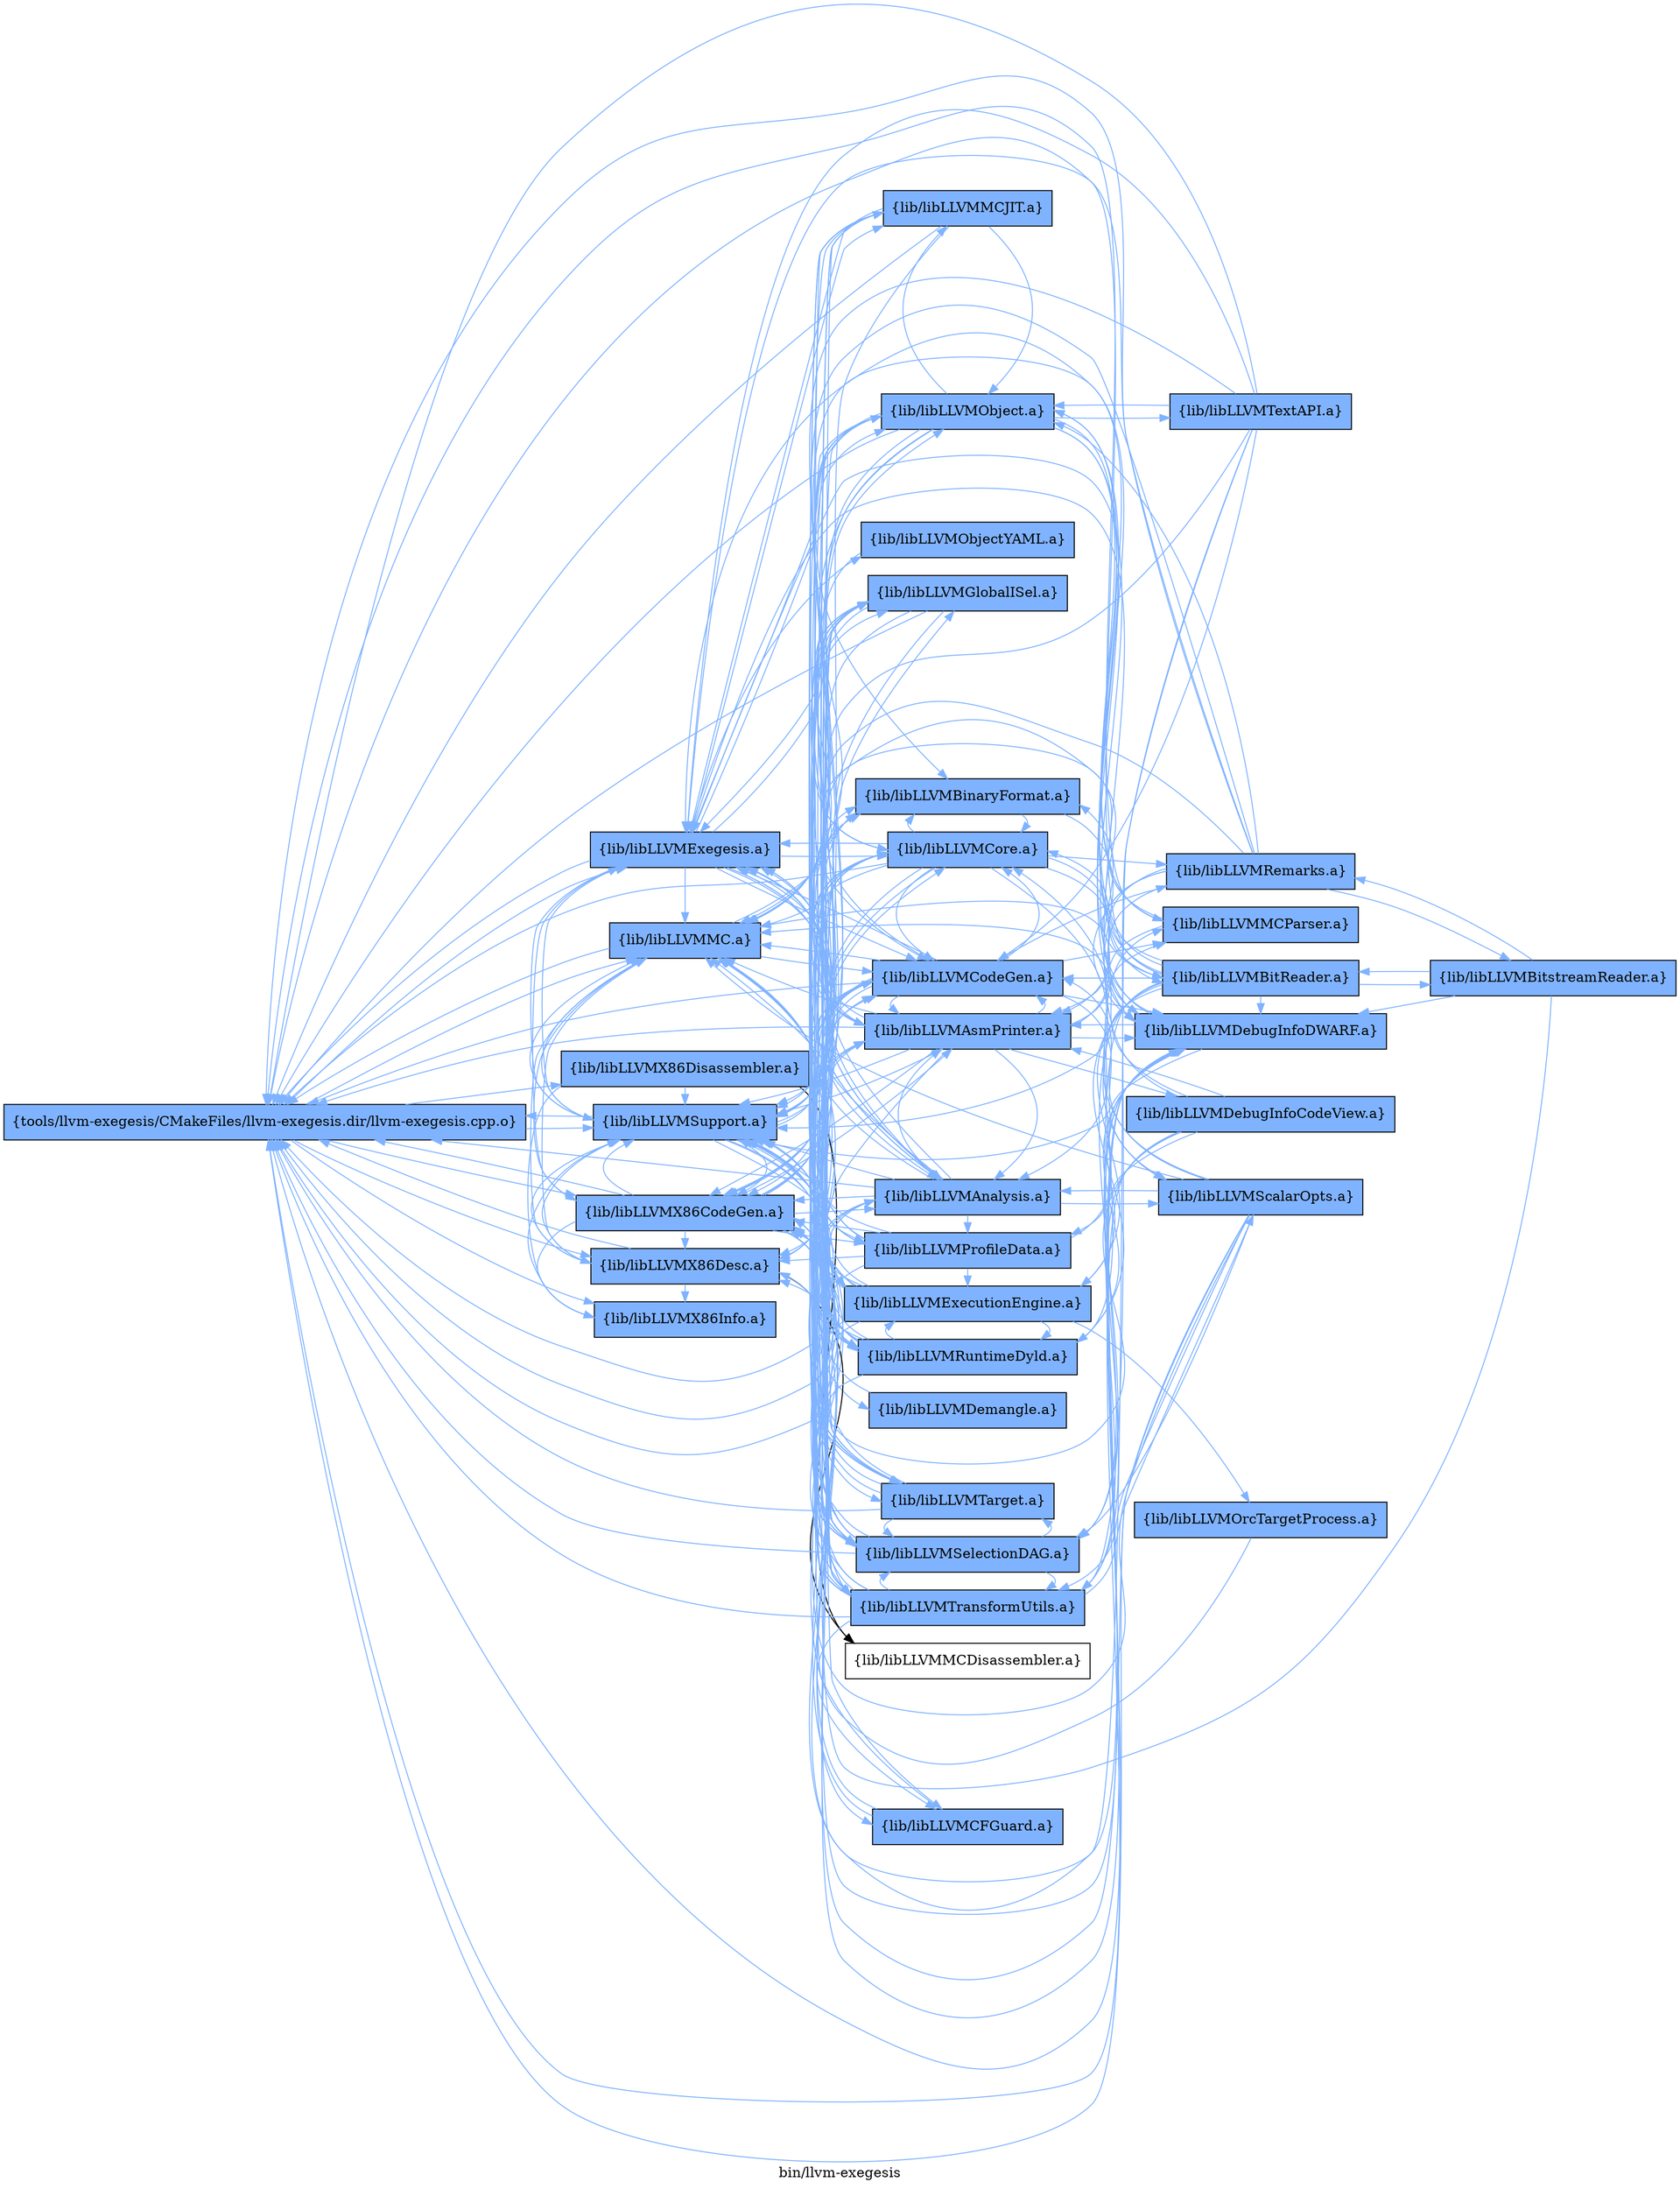digraph "bin/llvm-exegesis" {
	label="bin/llvm-exegesis";
	rankdir=LR;
	{ rank=same; Node0x55b4449ebfc8;  }
	{ rank=same; Node0x55b4449d17b8; Node0x55b4449d2118; Node0x55b4449d2618; Node0x55b4449ce1f8; Node0x55b4449ce518; Node0x55b4449cea18; Node0x55b4449cefb8;  }
	{ rank=same; Node0x55b4449de918; Node0x55b4449ef038; Node0x55b4449cfe18; Node0x55b4449d45a8; Node0x55b4449dd518; Node0x55b4449d4aa8; Node0x55b4449d4ff8; Node0x55b4449dbb28; Node0x55b4449e7d38; Node0x55b4449d7a28; Node0x55b4449d40a8; Node0x55b4449eaad8; Node0x55b4449d5d18; Node0x55b4449e7838; Node0x55b4449e8058; Node0x55b4449e6ca8; Node0x55b4449e8ff8; Node0x55b4449ef4e8;  }
	{ rank=same; Node0x55b4449d5c78; Node0x55b4449d1cb8; Node0x55b4449d5368; Node0x55b4449dee18; Node0x55b4449d3ab8; Node0x55b4449d35b8; Node0x55b4449dbfd8; Node0x55b4449e8af8;  }

	Node0x55b4449ebfc8 [shape=record,shape=box,group=1,style=filled,fillcolor="0.600000 0.5 1",label="{tools/llvm-exegesis/CMakeFiles/llvm-exegesis.dir/llvm-exegesis.cpp.o}"];
	Node0x55b4449ebfc8 -> Node0x55b4449d17b8[color="0.600000 0.5 1"];
	Node0x55b4449ebfc8 -> Node0x55b4449d2118[color="0.600000 0.5 1"];
	Node0x55b4449ebfc8 -> Node0x55b4449d2618[color="0.600000 0.5 1"];
	Node0x55b4449ebfc8 -> Node0x55b4449ce1f8[color="0.600000 0.5 1"];
	Node0x55b4449ebfc8 -> Node0x55b4449ce518[color="0.600000 0.5 1"];
	Node0x55b4449ebfc8 -> Node0x55b4449cea18[color="0.600000 0.5 1"];
	Node0x55b4449ebfc8 -> Node0x55b4449cefb8[color="0.600000 0.5 1"];
	Node0x55b4449d17b8 [shape=record,shape=box,group=1,style=filled,fillcolor="0.600000 0.5 1",label="{lib/libLLVMMC.a}"];
	Node0x55b4449d17b8 -> Node0x55b4449ebfc8[color="0.600000 0.5 1"];
	Node0x55b4449d17b8 -> Node0x55b4449d2118[color="0.600000 0.5 1"];
	Node0x55b4449d17b8 -> Node0x55b4449de918[color="0.600000 0.5 1"];
	Node0x55b4449d17b8 -> Node0x55b4449ce1f8[color="0.600000 0.5 1"];
	Node0x55b4449d17b8 -> Node0x55b4449ef038[color="0.600000 0.5 1"];
	Node0x55b4449d2118 [shape=record,shape=box,group=1,style=filled,fillcolor="0.600000 0.5 1",label="{lib/libLLVMSupport.a}"];
	Node0x55b4449d2118 -> Node0x55b4449d17b8[color="0.600000 0.5 1"];
	Node0x55b4449d2118 -> Node0x55b4449ebfc8[color="0.600000 0.5 1"];
	Node0x55b4449d2118 -> Node0x55b4449d2618[color="0.600000 0.5 1"];
	Node0x55b4449d2118 -> Node0x55b4449ce1f8[color="0.600000 0.5 1"];
	Node0x55b4449d2118 -> Node0x55b4449cefb8[color="0.600000 0.5 1"];
	Node0x55b4449d2118 -> Node0x55b4449cfe18[color="0.600000 0.5 1"];
	Node0x55b4449d2118 -> Node0x55b4449ef038[color="0.600000 0.5 1"];
	Node0x55b4449d2118 -> Node0x55b4449d45a8[color="0.600000 0.5 1"];
	Node0x55b4449d2118 -> Node0x55b4449dd518[color="0.600000 0.5 1"];
	Node0x55b4449d2118 -> Node0x55b4449d4aa8[color="0.600000 0.5 1"];
	Node0x55b4449d2118 -> Node0x55b4449d4ff8[color="0.600000 0.5 1"];
	Node0x55b4449d2618 [shape=record,shape=box,group=1,style=filled,fillcolor="0.600000 0.5 1",label="{lib/libLLVMX86CodeGen.a}"];
	Node0x55b4449d2618 -> Node0x55b4449d17b8[color="0.600000 0.5 1"];
	Node0x55b4449d2618 -> Node0x55b4449d2118[color="0.600000 0.5 1"];
	Node0x55b4449d2618 -> Node0x55b4449ce1f8[color="0.600000 0.5 1"];
	Node0x55b4449d2618 -> Node0x55b4449cea18[color="0.600000 0.5 1"];
	Node0x55b4449d2618 -> Node0x55b4449cfe18[color="0.600000 0.5 1"];
	Node0x55b4449d2618 -> Node0x55b4449ef038[color="0.600000 0.5 1"];
	Node0x55b4449d2618 -> Node0x55b4449dbb28[color="0.600000 0.5 1"];
	Node0x55b4449d2618 -> Node0x55b4449ebfc8[color="0.600000 0.5 1"];
	Node0x55b4449d2618 -> Node0x55b4449e7d38[color="0.600000 0.5 1"];
	Node0x55b4449d2618 -> Node0x55b4449d7a28[color="0.600000 0.5 1"];
	Node0x55b4449d2618 -> Node0x55b4449d40a8[color="0.600000 0.5 1"];
	Node0x55b4449d2618 -> Node0x55b4449eaad8[color="0.600000 0.5 1"];
	Node0x55b4449d2618 -> Node0x55b4449d5d18[color="0.600000 0.5 1"];
	Node0x55b4449d2618 -> Node0x55b4449d4ff8[color="0.600000 0.5 1"];
	Node0x55b4449d2618 -> Node0x55b4449d45a8[color="0.600000 0.5 1"];
	Node0x55b4449ce1f8 [shape=record,shape=box,group=1,style=filled,fillcolor="0.600000 0.5 1",label="{lib/libLLVMX86Desc.a}"];
	Node0x55b4449ce1f8 -> Node0x55b4449ebfc8[color="0.600000 0.5 1"];
	Node0x55b4449ce1f8 -> Node0x55b4449d17b8[color="0.600000 0.5 1"];
	Node0x55b4449ce1f8 -> Node0x55b4449d2118[color="0.600000 0.5 1"];
	Node0x55b4449ce1f8 -> Node0x55b4449cea18[color="0.600000 0.5 1"];
	Node0x55b4449ce1f8 -> Node0x55b4449e7838;
	Node0x55b4449ce1f8 -> Node0x55b4449de918[color="0.600000 0.5 1"];
	Node0x55b4449ce518 [shape=record,shape=box,group=1,style=filled,fillcolor="0.600000 0.5 1",label="{lib/libLLVMX86Disassembler.a}"];
	Node0x55b4449ce518 -> Node0x55b4449d2118[color="0.600000 0.5 1"];
	Node0x55b4449ce518 -> Node0x55b4449cea18[color="0.600000 0.5 1"];
	Node0x55b4449ce518 -> Node0x55b4449e7838;
	Node0x55b4449cea18 [shape=record,shape=box,group=1,style=filled,fillcolor="0.600000 0.5 1",label="{lib/libLLVMX86Info.a}"];
	Node0x55b4449cea18 -> Node0x55b4449d2118[color="0.600000 0.5 1"];
	Node0x55b4449cefb8 [shape=record,shape=box,group=1,style=filled,fillcolor="0.600000 0.5 1",label="{lib/libLLVMExegesis.a}"];
	Node0x55b4449cefb8 -> Node0x55b4449ebfc8[color="0.600000 0.5 1"];
	Node0x55b4449cefb8 -> Node0x55b4449d17b8[color="0.600000 0.5 1"];
	Node0x55b4449cefb8 -> Node0x55b4449d2118[color="0.600000 0.5 1"];
	Node0x55b4449cefb8 -> Node0x55b4449e8058[color="0.600000 0.5 1"];
	Node0x55b4449cefb8 -> Node0x55b4449d2618[color="0.600000 0.5 1"];
	Node0x55b4449cefb8 -> Node0x55b4449eaad8[color="0.600000 0.5 1"];
	Node0x55b4449cefb8 -> Node0x55b4449e6ca8[color="0.600000 0.5 1"];
	Node0x55b4449cefb8 -> Node0x55b4449e8ff8[color="0.600000 0.5 1"];
	Node0x55b4449cefb8 -> Node0x55b4449ef4e8[color="0.600000 0.5 1"];
	Node0x55b4449cefb8 -> Node0x55b4449ef038[color="0.600000 0.5 1"];
	Node0x55b4449cefb8 -> Node0x55b4449d40a8[color="0.600000 0.5 1"];
	Node0x55b4449cefb8 -> Node0x55b4449d4aa8[color="0.600000 0.5 1"];
	Node0x55b4449cefb8 -> Node0x55b4449dbb28[color="0.600000 0.5 1"];
	Node0x55b4449de918 [shape=record,shape=box,group=1,style=filled,fillcolor="0.600000 0.5 1",label="{lib/libLLVMBinaryFormat.a}"];
	Node0x55b4449de918 -> Node0x55b4449dbb28[color="0.600000 0.5 1"];
	Node0x55b4449de918 -> Node0x55b4449d2118[color="0.600000 0.5 1"];
	Node0x55b4449de918 -> Node0x55b4449d5c78[color="0.600000 0.5 1"];
	Node0x55b4449cfe18 [shape=record,shape=box,group=1,style=filled,fillcolor="0.600000 0.5 1",label="{lib/libLLVMAsmPrinter.a}"];
	Node0x55b4449cfe18 -> Node0x55b4449ebfc8[color="0.600000 0.5 1"];
	Node0x55b4449cfe18 -> Node0x55b4449d17b8[color="0.600000 0.5 1"];
	Node0x55b4449cfe18 -> Node0x55b4449d2118[color="0.600000 0.5 1"];
	Node0x55b4449cfe18 -> Node0x55b4449d2618[color="0.600000 0.5 1"];
	Node0x55b4449cfe18 -> Node0x55b4449ce1f8[color="0.600000 0.5 1"];
	Node0x55b4449cfe18 -> Node0x55b4449cefb8[color="0.600000 0.5 1"];
	Node0x55b4449cfe18 -> Node0x55b4449ef038[color="0.600000 0.5 1"];
	Node0x55b4449cfe18 -> Node0x55b4449d7a28[color="0.600000 0.5 1"];
	Node0x55b4449cfe18 -> Node0x55b4449d40a8[color="0.600000 0.5 1"];
	Node0x55b4449cfe18 -> Node0x55b4449dbb28[color="0.600000 0.5 1"];
	Node0x55b4449cfe18 -> Node0x55b4449de918[color="0.600000 0.5 1"];
	Node0x55b4449cfe18 -> Node0x55b4449dee18[color="0.600000 0.5 1"];
	Node0x55b4449cfe18 -> Node0x55b4449d1cb8[color="0.600000 0.5 1"];
	Node0x55b4449cfe18 -> Node0x55b4449d5c78[color="0.600000 0.5 1"];
	Node0x55b4449cfe18 -> Node0x55b4449d3ab8[color="0.600000 0.5 1"];
	Node0x55b4449ef038 [shape=record,shape=box,group=1,style=filled,fillcolor="0.600000 0.5 1",label="{lib/libLLVMCodeGen.a}"];
	Node0x55b4449ef038 -> Node0x55b4449d2118[color="0.600000 0.5 1"];
	Node0x55b4449ef038 -> Node0x55b4449d2618[color="0.600000 0.5 1"];
	Node0x55b4449ef038 -> Node0x55b4449e7d38[color="0.600000 0.5 1"];
	Node0x55b4449ef038 -> Node0x55b4449d40a8[color="0.600000 0.5 1"];
	Node0x55b4449ef038 -> Node0x55b4449dbb28[color="0.600000 0.5 1"];
	Node0x55b4449ef038 -> Node0x55b4449ebfc8[color="0.600000 0.5 1"];
	Node0x55b4449ef038 -> Node0x55b4449d17b8[color="0.600000 0.5 1"];
	Node0x55b4449ef038 -> Node0x55b4449eaad8[color="0.600000 0.5 1"];
	Node0x55b4449ef038 -> Node0x55b4449cfe18[color="0.600000 0.5 1"];
	Node0x55b4449ef038 -> Node0x55b4449cefb8[color="0.600000 0.5 1"];
	Node0x55b4449ef038 -> Node0x55b4449d45a8[color="0.600000 0.5 1"];
	Node0x55b4449ef038 -> Node0x55b4449ce1f8[color="0.600000 0.5 1"];
	Node0x55b4449ef038 -> Node0x55b4449d1cb8[color="0.600000 0.5 1"];
	Node0x55b4449ef038 -> Node0x55b4449d7a28[color="0.600000 0.5 1"];
	Node0x55b4449ef038 -> Node0x55b4449d5c78[color="0.600000 0.5 1"];
	Node0x55b4449ef038 -> Node0x55b4449d4ff8[color="0.600000 0.5 1"];
	Node0x55b4449ef038 -> Node0x55b4449d5368[color="0.600000 0.5 1"];
	Node0x55b4449ef038 -> Node0x55b4449ef4e8[color="0.600000 0.5 1"];
	Node0x55b4449dbb28 [shape=record,shape=box,group=1,style=filled,fillcolor="0.600000 0.5 1",label="{lib/libLLVMCore.a}"];
	Node0x55b4449dbb28 -> Node0x55b4449d2118[color="0.600000 0.5 1"];
	Node0x55b4449dbb28 -> Node0x55b4449ebfc8[color="0.600000 0.5 1"];
	Node0x55b4449dbb28 -> Node0x55b4449d17b8[color="0.600000 0.5 1"];
	Node0x55b4449dbb28 -> Node0x55b4449cfe18[color="0.600000 0.5 1"];
	Node0x55b4449dbb28 -> Node0x55b4449e7d38[color="0.600000 0.5 1"];
	Node0x55b4449dbb28 -> Node0x55b4449ef038[color="0.600000 0.5 1"];
	Node0x55b4449dbb28 -> Node0x55b4449d40a8[color="0.600000 0.5 1"];
	Node0x55b4449dbb28 -> Node0x55b4449de918[color="0.600000 0.5 1"];
	Node0x55b4449dbb28 -> Node0x55b4449d2618[color="0.600000 0.5 1"];
	Node0x55b4449dbb28 -> Node0x55b4449d45a8[color="0.600000 0.5 1"];
	Node0x55b4449dbb28 -> Node0x55b4449cefb8[color="0.600000 0.5 1"];
	Node0x55b4449dbb28 -> Node0x55b4449d5d18[color="0.600000 0.5 1"];
	Node0x55b4449dbb28 -> Node0x55b4449dee18[color="0.600000 0.5 1"];
	Node0x55b4449dbb28 -> Node0x55b4449d35b8[color="0.600000 0.5 1"];
	Node0x55b4449dbb28 -> Node0x55b4449d5c78[color="0.600000 0.5 1"];
	Node0x55b4449dbb28 -> Node0x55b4449d5368[color="0.600000 0.5 1"];
	Node0x55b4449e7d38 [shape=record,shape=box,group=1,style=filled,fillcolor="0.600000 0.5 1",label="{lib/libLLVMSelectionDAG.a}"];
	Node0x55b4449e7d38 -> Node0x55b4449ebfc8[color="0.600000 0.5 1"];
	Node0x55b4449e7d38 -> Node0x55b4449d2118[color="0.600000 0.5 1"];
	Node0x55b4449e7d38 -> Node0x55b4449d2618[color="0.600000 0.5 1"];
	Node0x55b4449e7d38 -> Node0x55b4449eaad8[color="0.600000 0.5 1"];
	Node0x55b4449e7d38 -> Node0x55b4449ef038[color="0.600000 0.5 1"];
	Node0x55b4449e7d38 -> Node0x55b4449d40a8[color="0.600000 0.5 1"];
	Node0x55b4449e7d38 -> Node0x55b4449dbb28[color="0.600000 0.5 1"];
	Node0x55b4449e7d38 -> Node0x55b4449d17b8[color="0.600000 0.5 1"];
	Node0x55b4449e7d38 -> Node0x55b4449cefb8[color="0.600000 0.5 1"];
	Node0x55b4449e7d38 -> Node0x55b4449d5c78[color="0.600000 0.5 1"];
	Node0x55b4449e7d38 -> Node0x55b4449d7a28[color="0.600000 0.5 1"];
	Node0x55b4449e7d38 -> Node0x55b4449d45a8[color="0.600000 0.5 1"];
	Node0x55b4449e7d38 -> Node0x55b4449cfe18[color="0.600000 0.5 1"];
	Node0x55b4449d7a28 [shape=record,shape=box,group=1,style=filled,fillcolor="0.600000 0.5 1",label="{lib/libLLVMTarget.a}"];
	Node0x55b4449d7a28 -> Node0x55b4449d17b8[color="0.600000 0.5 1"];
	Node0x55b4449d7a28 -> Node0x55b4449d2118[color="0.600000 0.5 1"];
	Node0x55b4449d7a28 -> Node0x55b4449d2618[color="0.600000 0.5 1"];
	Node0x55b4449d7a28 -> Node0x55b4449cfe18[color="0.600000 0.5 1"];
	Node0x55b4449d7a28 -> Node0x55b4449dbb28[color="0.600000 0.5 1"];
	Node0x55b4449d7a28 -> Node0x55b4449ebfc8[color="0.600000 0.5 1"];
	Node0x55b4449d7a28 -> Node0x55b4449e7d38[color="0.600000 0.5 1"];
	Node0x55b4449d7a28 -> Node0x55b4449e6ca8[color="0.600000 0.5 1"];
	Node0x55b4449d7a28 -> Node0x55b4449d40a8[color="0.600000 0.5 1"];
	Node0x55b4449d40a8 [shape=record,shape=box,group=1,style=filled,fillcolor="0.600000 0.5 1",label="{lib/libLLVMAnalysis.a}"];
	Node0x55b4449d40a8 -> Node0x55b4449ebfc8[color="0.600000 0.5 1"];
	Node0x55b4449d40a8 -> Node0x55b4449d2118[color="0.600000 0.5 1"];
	Node0x55b4449d40a8 -> Node0x55b4449d2618[color="0.600000 0.5 1"];
	Node0x55b4449d40a8 -> Node0x55b4449dbb28[color="0.600000 0.5 1"];
	Node0x55b4449d40a8 -> Node0x55b4449d17b8[color="0.600000 0.5 1"];
	Node0x55b4449d40a8 -> Node0x55b4449ef038[color="0.600000 0.5 1"];
	Node0x55b4449d40a8 -> Node0x55b4449d45a8[color="0.600000 0.5 1"];
	Node0x55b4449d40a8 -> Node0x55b4449e7d38[color="0.600000 0.5 1"];
	Node0x55b4449d40a8 -> Node0x55b4449cefb8[color="0.600000 0.5 1"];
	Node0x55b4449d40a8 -> Node0x55b4449eaad8[color="0.600000 0.5 1"];
	Node0x55b4449d40a8 -> Node0x55b4449cfe18[color="0.600000 0.5 1"];
	Node0x55b4449d40a8 -> Node0x55b4449d5368[color="0.600000 0.5 1"];
	Node0x55b4449d40a8 -> Node0x55b4449d4ff8[color="0.600000 0.5 1"];
	Node0x55b4449eaad8 [shape=record,shape=box,group=1,style=filled,fillcolor="0.600000 0.5 1",label="{lib/libLLVMGlobalISel.a}"];
	Node0x55b4449eaad8 -> Node0x55b4449d2118[color="0.600000 0.5 1"];
	Node0x55b4449eaad8 -> Node0x55b4449d2618[color="0.600000 0.5 1"];
	Node0x55b4449eaad8 -> Node0x55b4449ef038[color="0.600000 0.5 1"];
	Node0x55b4449eaad8 -> Node0x55b4449dbb28[color="0.600000 0.5 1"];
	Node0x55b4449eaad8 -> Node0x55b4449cefb8[color="0.600000 0.5 1"];
	Node0x55b4449eaad8 -> Node0x55b4449ebfc8[color="0.600000 0.5 1"];
	Node0x55b4449eaad8 -> Node0x55b4449d17b8[color="0.600000 0.5 1"];
	Node0x55b4449eaad8 -> Node0x55b4449cfe18[color="0.600000 0.5 1"];
	Node0x55b4449eaad8 -> Node0x55b4449e7d38[color="0.600000 0.5 1"];
	Node0x55b4449eaad8 -> Node0x55b4449d7a28[color="0.600000 0.5 1"];
	Node0x55b4449eaad8 -> Node0x55b4449d40a8[color="0.600000 0.5 1"];
	Node0x55b4449eaad8 -> Node0x55b4449d45a8[color="0.600000 0.5 1"];
	Node0x55b4449d5d18 [shape=record,shape=box,group=1,style=filled,fillcolor="0.600000 0.5 1",label="{lib/libLLVMCFGuard.a}"];
	Node0x55b4449d5d18 -> Node0x55b4449d2118[color="0.600000 0.5 1"];
	Node0x55b4449d5d18 -> Node0x55b4449d2618[color="0.600000 0.5 1"];
	Node0x55b4449d5d18 -> Node0x55b4449dbb28[color="0.600000 0.5 1"];
	Node0x55b4449d4ff8 [shape=record,shape=box,group=1,style=filled,fillcolor="0.600000 0.5 1",label="{lib/libLLVMProfileData.a}"];
	Node0x55b4449d4ff8 -> Node0x55b4449ebfc8[color="0.600000 0.5 1"];
	Node0x55b4449d4ff8 -> Node0x55b4449d17b8[color="0.600000 0.5 1"];
	Node0x55b4449d4ff8 -> Node0x55b4449d2118[color="0.600000 0.5 1"];
	Node0x55b4449d4ff8 -> Node0x55b4449cefb8[color="0.600000 0.5 1"];
	Node0x55b4449d4ff8 -> Node0x55b4449dbb28[color="0.600000 0.5 1"];
	Node0x55b4449d4ff8 -> Node0x55b4449ce1f8[color="0.600000 0.5 1"];
	Node0x55b4449d4ff8 -> Node0x55b4449d2618[color="0.600000 0.5 1"];
	Node0x55b4449d4ff8 -> Node0x55b4449e8ff8[color="0.600000 0.5 1"];
	Node0x55b4449d4ff8 -> Node0x55b4449d5c78[color="0.600000 0.5 1"];
	Node0x55b4449d45a8 [shape=record,shape=box,group=1,style=filled,fillcolor="0.600000 0.5 1",label="{lib/libLLVMTransformUtils.a}"];
	Node0x55b4449d45a8 -> Node0x55b4449d17b8[color="0.600000 0.5 1"];
	Node0x55b4449d45a8 -> Node0x55b4449d2118[color="0.600000 0.5 1"];
	Node0x55b4449d45a8 -> Node0x55b4449d2618[color="0.600000 0.5 1"];
	Node0x55b4449d45a8 -> Node0x55b4449ef038[color="0.600000 0.5 1"];
	Node0x55b4449d45a8 -> Node0x55b4449d40a8[color="0.600000 0.5 1"];
	Node0x55b4449d45a8 -> Node0x55b4449dbb28[color="0.600000 0.5 1"];
	Node0x55b4449d45a8 -> Node0x55b4449d5368[color="0.600000 0.5 1"];
	Node0x55b4449d45a8 -> Node0x55b4449ebfc8[color="0.600000 0.5 1"];
	Node0x55b4449d45a8 -> Node0x55b4449cfe18[color="0.600000 0.5 1"];
	Node0x55b4449d45a8 -> Node0x55b4449d5d18[color="0.600000 0.5 1"];
	Node0x55b4449d45a8 -> Node0x55b4449e7d38[color="0.600000 0.5 1"];
	Node0x55b4449d45a8 -> Node0x55b4449d5c78[color="0.600000 0.5 1"];
	Node0x55b4449d45a8 -> Node0x55b4449eaad8[color="0.600000 0.5 1"];
	Node0x55b4449e7838 [shape=record,shape=box,group=0,label="{lib/libLLVMMCDisassembler.a}"];
	Node0x55b4449e8058 [shape=record,shape=box,group=1,style=filled,fillcolor="0.600000 0.5 1",label="{lib/libLLVMObjectYAML.a}"];
	Node0x55b4449e8058 -> Node0x55b4449d2118[color="0.600000 0.5 1"];
	Node0x55b4449e6ca8 [shape=record,shape=box,group=1,style=filled,fillcolor="0.600000 0.5 1",label="{lib/libLLVMMCJIT.a}"];
	Node0x55b4449e6ca8 -> Node0x55b4449ebfc8[color="0.600000 0.5 1"];
	Node0x55b4449e6ca8 -> Node0x55b4449d2118[color="0.600000 0.5 1"];
	Node0x55b4449e6ca8 -> Node0x55b4449cefb8[color="0.600000 0.5 1"];
	Node0x55b4449e6ca8 -> Node0x55b4449e8ff8[color="0.600000 0.5 1"];
	Node0x55b4449e6ca8 -> Node0x55b4449ef4e8[color="0.600000 0.5 1"];
	Node0x55b4449e6ca8 -> Node0x55b4449d7a28[color="0.600000 0.5 1"];
	Node0x55b4449e6ca8 -> Node0x55b4449d4aa8[color="0.600000 0.5 1"];
	Node0x55b4449e6ca8 -> Node0x55b4449dbb28[color="0.600000 0.5 1"];
	Node0x55b4449e8ff8 [shape=record,shape=box,group=1,style=filled,fillcolor="0.600000 0.5 1",label="{lib/libLLVMExecutionEngine.a}"];
	Node0x55b4449e8ff8 -> Node0x55b4449ebfc8[color="0.600000 0.5 1"];
	Node0x55b4449e8ff8 -> Node0x55b4449d2118[color="0.600000 0.5 1"];
	Node0x55b4449e8ff8 -> Node0x55b4449d2618[color="0.600000 0.5 1"];
	Node0x55b4449e8ff8 -> Node0x55b4449d17b8[color="0.600000 0.5 1"];
	Node0x55b4449e8ff8 -> Node0x55b4449cefb8[color="0.600000 0.5 1"];
	Node0x55b4449e8ff8 -> Node0x55b4449cfe18[color="0.600000 0.5 1"];
	Node0x55b4449e8ff8 -> Node0x55b4449d5c78[color="0.600000 0.5 1"];
	Node0x55b4449e8ff8 -> Node0x55b4449e7d38[color="0.600000 0.5 1"];
	Node0x55b4449e8ff8 -> Node0x55b4449e6ca8[color="0.600000 0.5 1"];
	Node0x55b4449e8ff8 -> Node0x55b4449dbb28[color="0.600000 0.5 1"];
	Node0x55b4449e8ff8 -> Node0x55b4449e8af8[color="0.600000 0.5 1"];
	Node0x55b4449e8ff8 -> Node0x55b4449d4aa8[color="0.600000 0.5 1"];
	Node0x55b4449e8ff8 -> Node0x55b4449ef4e8[color="0.600000 0.5 1"];
	Node0x55b4449ef4e8 [shape=record,shape=box,group=1,style=filled,fillcolor="0.600000 0.5 1",label="{lib/libLLVMRuntimeDyld.a}"];
	Node0x55b4449ef4e8 -> Node0x55b4449d2118[color="0.600000 0.5 1"];
	Node0x55b4449ef4e8 -> Node0x55b4449d1cb8[color="0.600000 0.5 1"];
	Node0x55b4449ef4e8 -> Node0x55b4449e6ca8[color="0.600000 0.5 1"];
	Node0x55b4449ef4e8 -> Node0x55b4449dbb28[color="0.600000 0.5 1"];
	Node0x55b4449ef4e8 -> Node0x55b4449cefb8[color="0.600000 0.5 1"];
	Node0x55b4449ef4e8 -> Node0x55b4449ebfc8[color="0.600000 0.5 1"];
	Node0x55b4449ef4e8 -> Node0x55b4449d17b8[color="0.600000 0.5 1"];
	Node0x55b4449ef4e8 -> Node0x55b4449d5c78[color="0.600000 0.5 1"];
	Node0x55b4449ef4e8 -> Node0x55b4449d4aa8[color="0.600000 0.5 1"];
	Node0x55b4449ef4e8 -> Node0x55b4449d2618[color="0.600000 0.5 1"];
	Node0x55b4449ef4e8 -> Node0x55b4449e8ff8[color="0.600000 0.5 1"];
	Node0x55b4449ef4e8 -> Node0x55b4449ce1f8[color="0.600000 0.5 1"];
	Node0x55b4449d4aa8 [shape=record,shape=box,group=1,style=filled,fillcolor="0.600000 0.5 1",label="{lib/libLLVMObject.a}"];
	Node0x55b4449d4aa8 -> Node0x55b4449ebfc8[color="0.600000 0.5 1"];
	Node0x55b4449d4aa8 -> Node0x55b4449d2118[color="0.600000 0.5 1"];
	Node0x55b4449d4aa8 -> Node0x55b4449cefb8[color="0.600000 0.5 1"];
	Node0x55b4449d4aa8 -> Node0x55b4449d5c78[color="0.600000 0.5 1"];
	Node0x55b4449d4aa8 -> Node0x55b4449e6ca8[color="0.600000 0.5 1"];
	Node0x55b4449d4aa8 -> Node0x55b4449de918[color="0.600000 0.5 1"];
	Node0x55b4449d4aa8 -> Node0x55b4449d17b8[color="0.600000 0.5 1"];
	Node0x55b4449d4aa8 -> Node0x55b4449ef4e8[color="0.600000 0.5 1"];
	Node0x55b4449d4aa8 -> Node0x55b4449d35b8[color="0.600000 0.5 1"];
	Node0x55b4449d4aa8 -> Node0x55b4449dbb28[color="0.600000 0.5 1"];
	Node0x55b4449d4aa8 -> Node0x55b4449d2618[color="0.600000 0.5 1"];
	Node0x55b4449d4aa8 -> Node0x55b4449cfe18[color="0.600000 0.5 1"];
	Node0x55b4449d4aa8 -> Node0x55b4449d1cb8[color="0.600000 0.5 1"];
	Node0x55b4449d4aa8 -> Node0x55b4449dbfd8[color="0.600000 0.5 1"];
	Node0x55b4449dee18 [shape=record,shape=box,group=1,style=filled,fillcolor="0.600000 0.5 1",label="{lib/libLLVMRemarks.a}"];
	Node0x55b4449dee18 -> Node0x55b4449d2118[color="0.600000 0.5 1"];
	Node0x55b4449dee18 -> Node0x55b4449d35b8[color="0.600000 0.5 1"];
	Node0x55b4449dee18 -> Node0x55b4449d17b8[color="0.600000 0.5 1"];
	Node0x55b4449dee18 -> Node0x55b4449cefb8[color="0.600000 0.5 1"];
	Node0x55b4449dee18 -> Node0x55b4449cfe18[color="0.600000 0.5 1"];
	Node0x55b4449dee18 -> Node0x55b4449d5c78[color="0.600000 0.5 1"];
	Node0x55b4449dee18 -> Node0x55b4449ebfc8[color="0.600000 0.5 1"];
	Node0x55b4449dee18 -> Node0x55b4449d4aa8[color="0.600000 0.5 1"];
	Node0x55b4449dee18 -> Node0x55b4449de0a8[color="0.600000 0.5 1"];
	Node0x55b4449dee18 -> Node0x55b4449ef038[color="0.600000 0.5 1"];
	Node0x55b4449d1cb8 [shape=record,shape=box,group=1,style=filled,fillcolor="0.600000 0.5 1",label="{lib/libLLVMMCParser.a}"];
	Node0x55b4449d1cb8 -> Node0x55b4449ebfc8[color="0.600000 0.5 1"];
	Node0x55b4449d1cb8 -> Node0x55b4449d17b8[color="0.600000 0.5 1"];
	Node0x55b4449d1cb8 -> Node0x55b4449d2118[color="0.600000 0.5 1"];
	Node0x55b4449d1cb8 -> Node0x55b4449cfe18[color="0.600000 0.5 1"];
	Node0x55b4449d5c78 [shape=record,shape=box,group=1,style=filled,fillcolor="0.600000 0.5 1",label="{lib/libLLVMDebugInfoDWARF.a}"];
	Node0x55b4449d5c78 -> Node0x55b4449d17b8[color="0.600000 0.5 1"];
	Node0x55b4449d5c78 -> Node0x55b4449d2118[color="0.600000 0.5 1"];
	Node0x55b4449d5c78 -> Node0x55b4449ce1f8[color="0.600000 0.5 1"];
	Node0x55b4449d5c78 -> Node0x55b4449de918[color="0.600000 0.5 1"];
	Node0x55b4449d5c78 -> Node0x55b4449ebfc8[color="0.600000 0.5 1"];
	Node0x55b4449d5c78 -> Node0x55b4449cfe18[color="0.600000 0.5 1"];
	Node0x55b4449d5c78 -> Node0x55b4449d4aa8[color="0.600000 0.5 1"];
	Node0x55b4449d5c78 -> Node0x55b4449cefb8[color="0.600000 0.5 1"];
	Node0x55b4449d5c78 -> Node0x55b4449d2618[color="0.600000 0.5 1"];
	Node0x55b4449d3ab8 [shape=record,shape=box,group=1,style=filled,fillcolor="0.600000 0.5 1",label="{lib/libLLVMDebugInfoCodeView.a}"];
	Node0x55b4449d3ab8 -> Node0x55b4449ebfc8[color="0.600000 0.5 1"];
	Node0x55b4449d3ab8 -> Node0x55b4449d2118[color="0.600000 0.5 1"];
	Node0x55b4449d3ab8 -> Node0x55b4449cfe18[color="0.600000 0.5 1"];
	Node0x55b4449d3ab8 -> Node0x55b4449d17b8[color="0.600000 0.5 1"];
	Node0x55b4449d3ab8 -> Node0x55b4449d45a8[color="0.600000 0.5 1"];
	Node0x55b4449d3ab8 -> Node0x55b4449d4ff8[color="0.600000 0.5 1"];
	Node0x55b4449d3ab8 -> Node0x55b4449cefb8[color="0.600000 0.5 1"];
	Node0x55b4449e8af8 [shape=record,shape=box,group=1,style=filled,fillcolor="0.600000 0.5 1",label="{lib/libLLVMOrcTargetProcess.a}"];
	Node0x55b4449e8af8 -> Node0x55b4449d2118[color="0.600000 0.5 1"];
	Node0x55b4449d5368 [shape=record,shape=box,group=1,style=filled,fillcolor="0.600000 0.5 1",label="{lib/libLLVMScalarOpts.a}"];
	Node0x55b4449d5368 -> Node0x55b4449ebfc8[color="0.600000 0.5 1"];
	Node0x55b4449d5368 -> Node0x55b4449d2118[color="0.600000 0.5 1"];
	Node0x55b4449d5368 -> Node0x55b4449d2618[color="0.600000 0.5 1"];
	Node0x55b4449d5368 -> Node0x55b4449ef038[color="0.600000 0.5 1"];
	Node0x55b4449d5368 -> Node0x55b4449d45a8[color="0.600000 0.5 1"];
	Node0x55b4449d5368 -> Node0x55b4449d40a8[color="0.600000 0.5 1"];
	Node0x55b4449d5368 -> Node0x55b4449dbb28[color="0.600000 0.5 1"];
	Node0x55b4449d5368 -> Node0x55b4449d17b8[color="0.600000 0.5 1"];
	Node0x55b4449d5368 -> Node0x55b4449e7d38[color="0.600000 0.5 1"];
	Node0x55b4449dd518 [shape=record,shape=box,group=1,style=filled,fillcolor="0.600000 0.5 1",label="{lib/libLLVMDemangle.a}"];
	Node0x55b4449dd518 -> Node0x55b4449d2118[color="0.600000 0.5 1"];
	Node0x55b4449d35b8 [shape=record,shape=box,group=1,style=filled,fillcolor="0.600000 0.5 1",label="{lib/libLLVMBitReader.a}"];
	Node0x55b4449d35b8 -> Node0x55b4449ebfc8[color="0.600000 0.5 1"];
	Node0x55b4449d35b8 -> Node0x55b4449d17b8[color="0.600000 0.5 1"];
	Node0x55b4449d35b8 -> Node0x55b4449d2118[color="0.600000 0.5 1"];
	Node0x55b4449d35b8 -> Node0x55b4449d2618[color="0.600000 0.5 1"];
	Node0x55b4449d35b8 -> Node0x55b4449cefb8[color="0.600000 0.5 1"];
	Node0x55b4449d35b8 -> Node0x55b4449d5c78[color="0.600000 0.5 1"];
	Node0x55b4449d35b8 -> Node0x55b4449e7d38[color="0.600000 0.5 1"];
	Node0x55b4449d35b8 -> Node0x55b4449e8ff8[color="0.600000 0.5 1"];
	Node0x55b4449d35b8 -> Node0x55b4449ef038[color="0.600000 0.5 1"];
	Node0x55b4449d35b8 -> Node0x55b4449d40a8[color="0.600000 0.5 1"];
	Node0x55b4449d35b8 -> Node0x55b4449d4aa8[color="0.600000 0.5 1"];
	Node0x55b4449d35b8 -> Node0x55b4449dbb28[color="0.600000 0.5 1"];
	Node0x55b4449d35b8 -> Node0x55b4449de0a8[color="0.600000 0.5 1"];
	Node0x55b4449d35b8 -> Node0x55b4449ef4e8[color="0.600000 0.5 1"];
	Node0x55b4449dbfd8 [shape=record,shape=box,group=1,style=filled,fillcolor="0.600000 0.5 1",label="{lib/libLLVMTextAPI.a}"];
	Node0x55b4449dbfd8 -> Node0x55b4449d2118[color="0.600000 0.5 1"];
	Node0x55b4449dbfd8 -> Node0x55b4449ebfc8[color="0.600000 0.5 1"];
	Node0x55b4449dbfd8 -> Node0x55b4449cefb8[color="0.600000 0.5 1"];
	Node0x55b4449dbfd8 -> Node0x55b4449ef038[color="0.600000 0.5 1"];
	Node0x55b4449dbfd8 -> Node0x55b4449d4aa8[color="0.600000 0.5 1"];
	Node0x55b4449dbfd8 -> Node0x55b4449d17b8[color="0.600000 0.5 1"];
	Node0x55b4449dbfd8 -> Node0x55b4449d45a8[color="0.600000 0.5 1"];
	Node0x55b4449dbfd8 -> Node0x55b4449ce1f8[color="0.600000 0.5 1"];
	Node0x55b4449de0a8 [shape=record,shape=box,group=1,style=filled,fillcolor="0.600000 0.5 1",label="{lib/libLLVMBitstreamReader.a}"];
	Node0x55b4449de0a8 -> Node0x55b4449d2118[color="0.600000 0.5 1"];
	Node0x55b4449de0a8 -> Node0x55b4449d5c78[color="0.600000 0.5 1"];
	Node0x55b4449de0a8 -> Node0x55b4449d35b8[color="0.600000 0.5 1"];
	Node0x55b4449de0a8 -> Node0x55b4449dee18[color="0.600000 0.5 1"];
}
